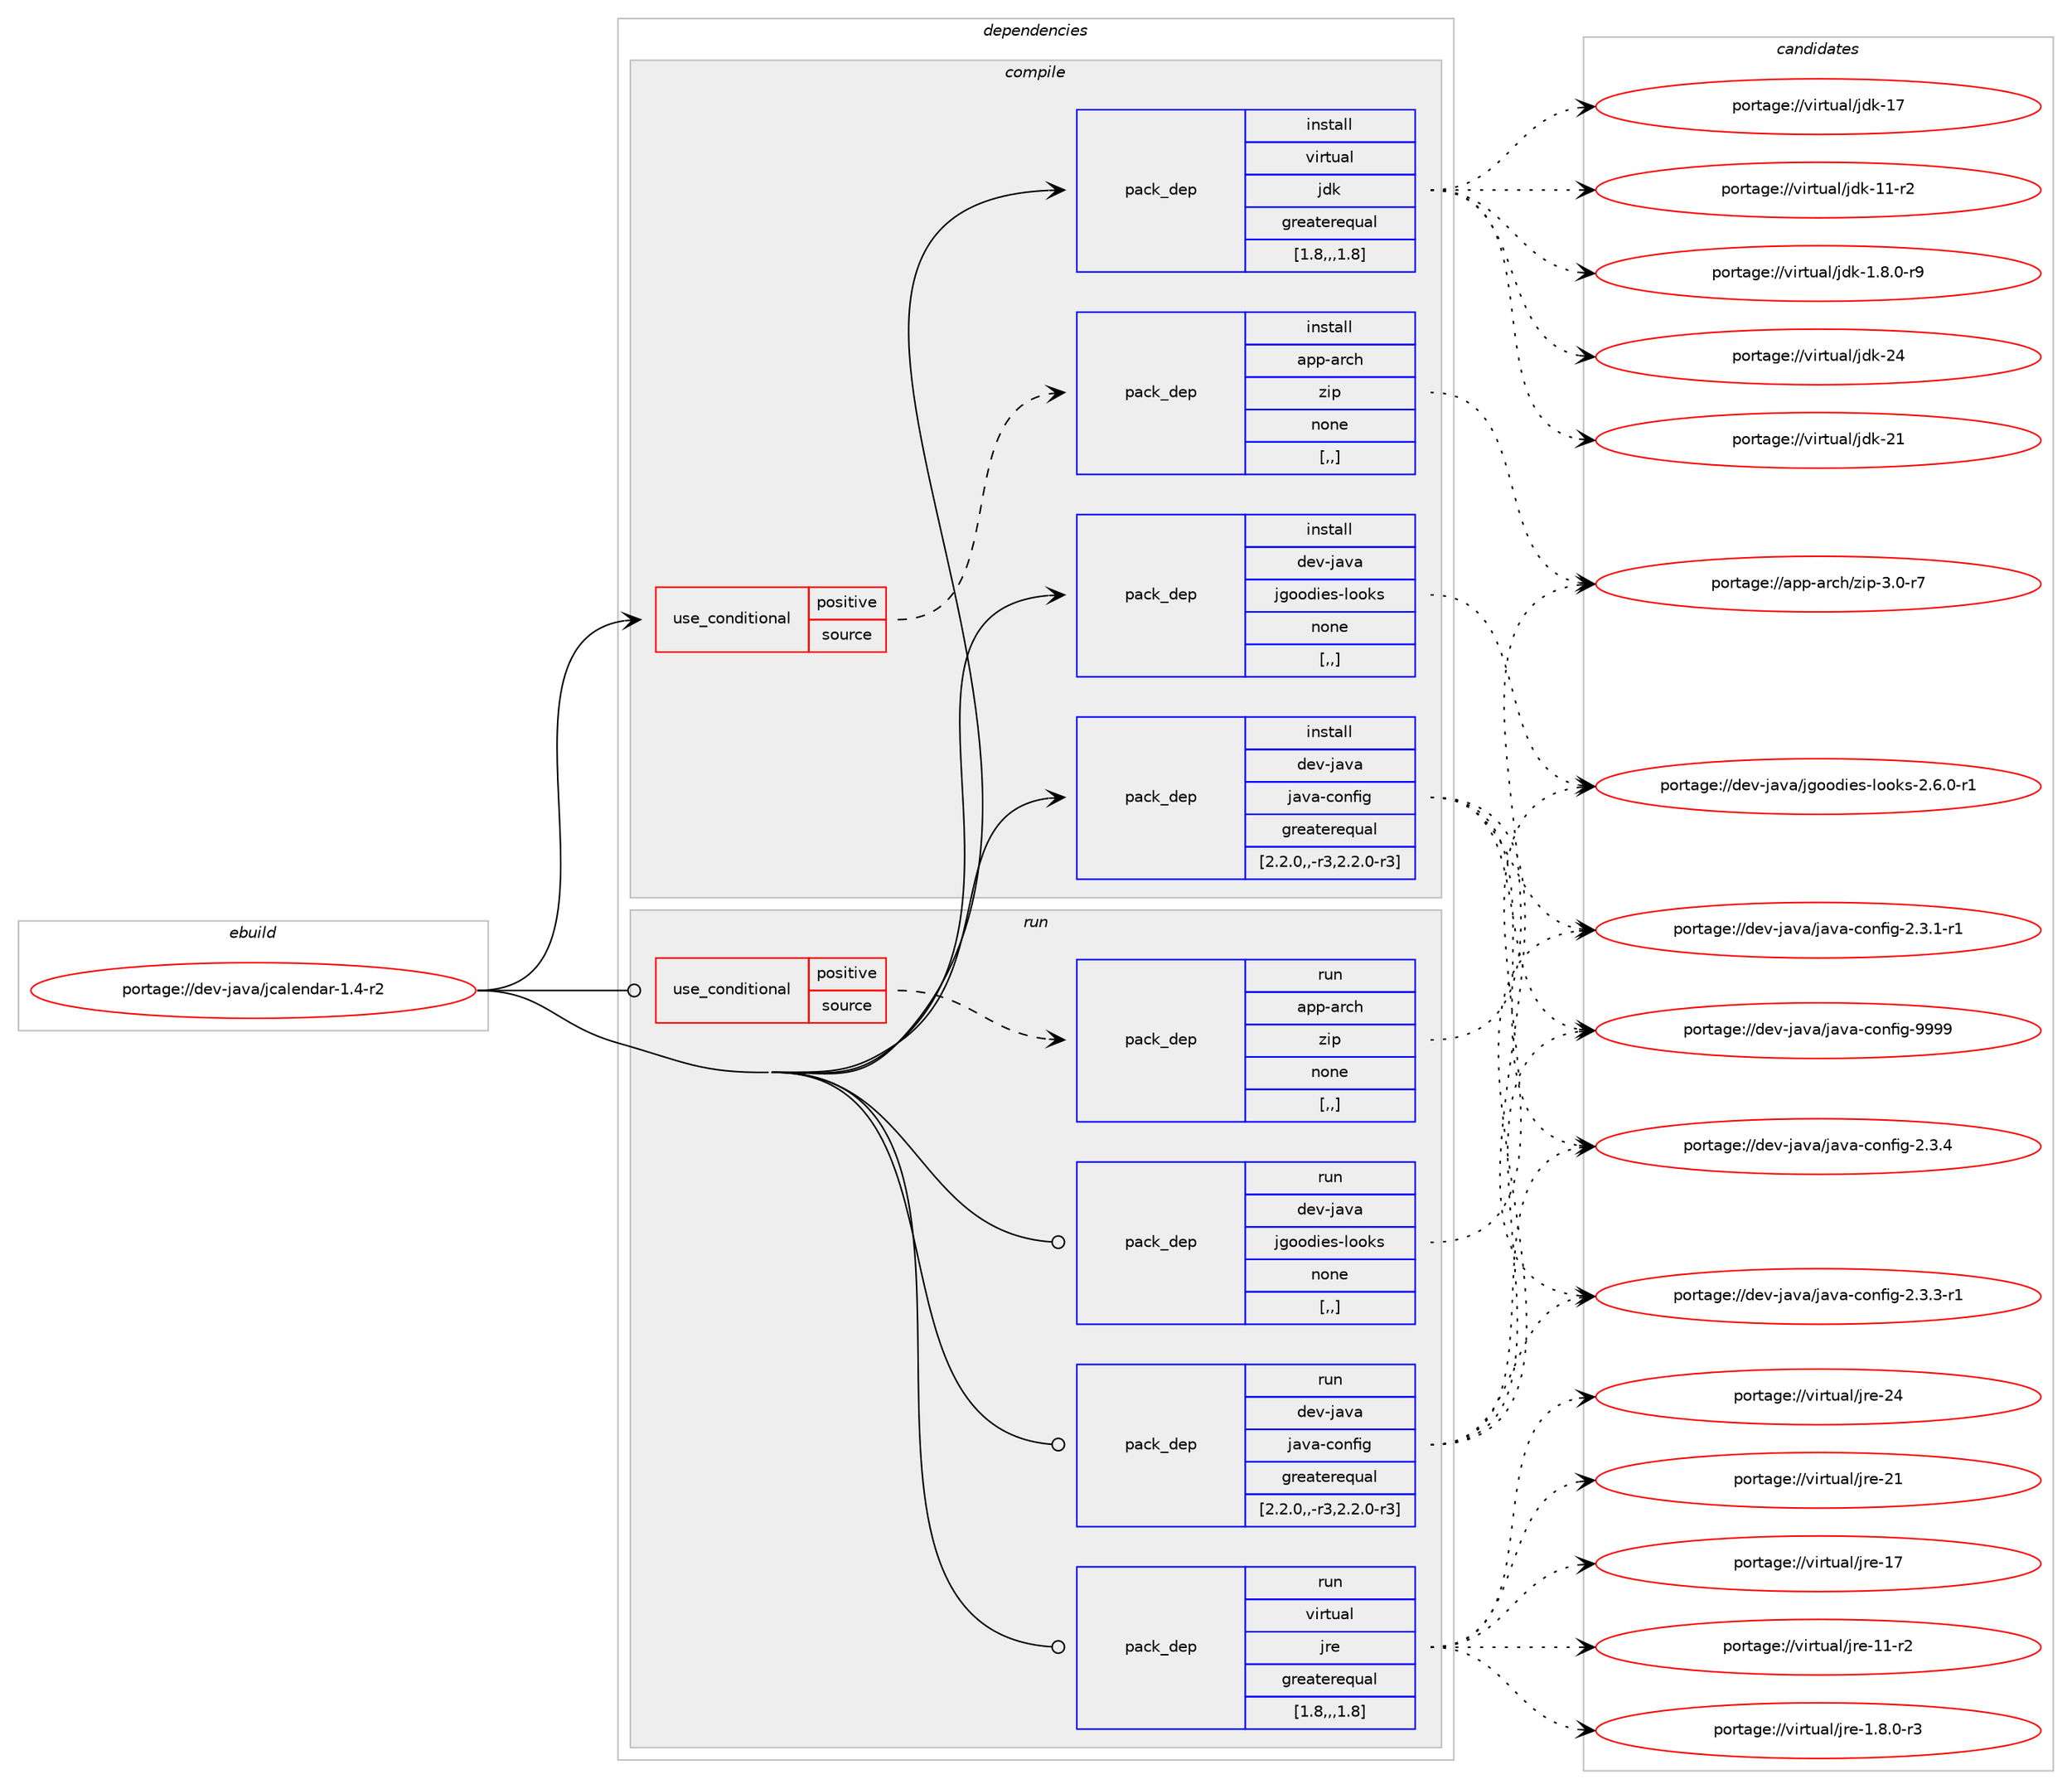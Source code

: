 digraph prolog {

# *************
# Graph options
# *************

newrank=true;
concentrate=true;
compound=true;
graph [rankdir=LR,fontname=Helvetica,fontsize=10,ranksep=1.5];#, ranksep=2.5, nodesep=0.2];
edge  [arrowhead=vee];
node  [fontname=Helvetica,fontsize=10];

# **********
# The ebuild
# **********

subgraph cluster_leftcol {
color=gray;
label=<<i>ebuild</i>>;
id [label="portage://dev-java/jcalendar-1.4-r2", color=red, width=4, href="../dev-java/jcalendar-1.4-r2.svg"];
}

# ****************
# The dependencies
# ****************

subgraph cluster_midcol {
color=gray;
label=<<i>dependencies</i>>;
subgraph cluster_compile {
fillcolor="#eeeeee";
style=filled;
label=<<i>compile</i>>;
subgraph cond22040 {
dependency95158 [label=<<TABLE BORDER="0" CELLBORDER="1" CELLSPACING="0" CELLPADDING="4"><TR><TD ROWSPAN="3" CELLPADDING="10">use_conditional</TD></TR><TR><TD>positive</TD></TR><TR><TD>source</TD></TR></TABLE>>, shape=none, color=red];
subgraph pack72060 {
dependency95159 [label=<<TABLE BORDER="0" CELLBORDER="1" CELLSPACING="0" CELLPADDING="4" WIDTH="220"><TR><TD ROWSPAN="6" CELLPADDING="30">pack_dep</TD></TR><TR><TD WIDTH="110">install</TD></TR><TR><TD>app-arch</TD></TR><TR><TD>zip</TD></TR><TR><TD>none</TD></TR><TR><TD>[,,]</TD></TR></TABLE>>, shape=none, color=blue];
}
dependency95158:e -> dependency95159:w [weight=20,style="dashed",arrowhead="vee"];
}
id:e -> dependency95158:w [weight=20,style="solid",arrowhead="vee"];
subgraph pack72061 {
dependency95160 [label=<<TABLE BORDER="0" CELLBORDER="1" CELLSPACING="0" CELLPADDING="4" WIDTH="220"><TR><TD ROWSPAN="6" CELLPADDING="30">pack_dep</TD></TR><TR><TD WIDTH="110">install</TD></TR><TR><TD>dev-java</TD></TR><TR><TD>java-config</TD></TR><TR><TD>greaterequal</TD></TR><TR><TD>[2.2.0,,-r3,2.2.0-r3]</TD></TR></TABLE>>, shape=none, color=blue];
}
id:e -> dependency95160:w [weight=20,style="solid",arrowhead="vee"];
subgraph pack72062 {
dependency95161 [label=<<TABLE BORDER="0" CELLBORDER="1" CELLSPACING="0" CELLPADDING="4" WIDTH="220"><TR><TD ROWSPAN="6" CELLPADDING="30">pack_dep</TD></TR><TR><TD WIDTH="110">install</TD></TR><TR><TD>dev-java</TD></TR><TR><TD>jgoodies-looks</TD></TR><TR><TD>none</TD></TR><TR><TD>[,,]</TD></TR></TABLE>>, shape=none, color=blue];
}
id:e -> dependency95161:w [weight=20,style="solid",arrowhead="vee"];
subgraph pack72063 {
dependency95162 [label=<<TABLE BORDER="0" CELLBORDER="1" CELLSPACING="0" CELLPADDING="4" WIDTH="220"><TR><TD ROWSPAN="6" CELLPADDING="30">pack_dep</TD></TR><TR><TD WIDTH="110">install</TD></TR><TR><TD>virtual</TD></TR><TR><TD>jdk</TD></TR><TR><TD>greaterequal</TD></TR><TR><TD>[1.8,,,1.8]</TD></TR></TABLE>>, shape=none, color=blue];
}
id:e -> dependency95162:w [weight=20,style="solid",arrowhead="vee"];
}
subgraph cluster_compileandrun {
fillcolor="#eeeeee";
style=filled;
label=<<i>compile and run</i>>;
}
subgraph cluster_run {
fillcolor="#eeeeee";
style=filled;
label=<<i>run</i>>;
subgraph cond22041 {
dependency95163 [label=<<TABLE BORDER="0" CELLBORDER="1" CELLSPACING="0" CELLPADDING="4"><TR><TD ROWSPAN="3" CELLPADDING="10">use_conditional</TD></TR><TR><TD>positive</TD></TR><TR><TD>source</TD></TR></TABLE>>, shape=none, color=red];
subgraph pack72064 {
dependency95164 [label=<<TABLE BORDER="0" CELLBORDER="1" CELLSPACING="0" CELLPADDING="4" WIDTH="220"><TR><TD ROWSPAN="6" CELLPADDING="30">pack_dep</TD></TR><TR><TD WIDTH="110">run</TD></TR><TR><TD>app-arch</TD></TR><TR><TD>zip</TD></TR><TR><TD>none</TD></TR><TR><TD>[,,]</TD></TR></TABLE>>, shape=none, color=blue];
}
dependency95163:e -> dependency95164:w [weight=20,style="dashed",arrowhead="vee"];
}
id:e -> dependency95163:w [weight=20,style="solid",arrowhead="odot"];
subgraph pack72065 {
dependency95165 [label=<<TABLE BORDER="0" CELLBORDER="1" CELLSPACING="0" CELLPADDING="4" WIDTH="220"><TR><TD ROWSPAN="6" CELLPADDING="30">pack_dep</TD></TR><TR><TD WIDTH="110">run</TD></TR><TR><TD>dev-java</TD></TR><TR><TD>java-config</TD></TR><TR><TD>greaterequal</TD></TR><TR><TD>[2.2.0,,-r3,2.2.0-r3]</TD></TR></TABLE>>, shape=none, color=blue];
}
id:e -> dependency95165:w [weight=20,style="solid",arrowhead="odot"];
subgraph pack72066 {
dependency95166 [label=<<TABLE BORDER="0" CELLBORDER="1" CELLSPACING="0" CELLPADDING="4" WIDTH="220"><TR><TD ROWSPAN="6" CELLPADDING="30">pack_dep</TD></TR><TR><TD WIDTH="110">run</TD></TR><TR><TD>dev-java</TD></TR><TR><TD>jgoodies-looks</TD></TR><TR><TD>none</TD></TR><TR><TD>[,,]</TD></TR></TABLE>>, shape=none, color=blue];
}
id:e -> dependency95166:w [weight=20,style="solid",arrowhead="odot"];
subgraph pack72067 {
dependency95167 [label=<<TABLE BORDER="0" CELLBORDER="1" CELLSPACING="0" CELLPADDING="4" WIDTH="220"><TR><TD ROWSPAN="6" CELLPADDING="30">pack_dep</TD></TR><TR><TD WIDTH="110">run</TD></TR><TR><TD>virtual</TD></TR><TR><TD>jre</TD></TR><TR><TD>greaterequal</TD></TR><TR><TD>[1.8,,,1.8]</TD></TR></TABLE>>, shape=none, color=blue];
}
id:e -> dependency95167:w [weight=20,style="solid",arrowhead="odot"];
}
}

# **************
# The candidates
# **************

subgraph cluster_choices {
rank=same;
color=gray;
label=<<i>candidates</i>>;

subgraph choice72060 {
color=black;
nodesep=1;
choice9711211245971149910447122105112455146484511455 [label="portage://app-arch/zip-3.0-r7", color=red, width=4,href="../app-arch/zip-3.0-r7.svg"];
dependency95159:e -> choice9711211245971149910447122105112455146484511455:w [style=dotted,weight="100"];
}
subgraph choice72061 {
color=black;
nodesep=1;
choice10010111845106971189747106971189745991111101021051034557575757 [label="portage://dev-java/java-config-9999", color=red, width=4,href="../dev-java/java-config-9999.svg"];
choice1001011184510697118974710697118974599111110102105103455046514652 [label="portage://dev-java/java-config-2.3.4", color=red, width=4,href="../dev-java/java-config-2.3.4.svg"];
choice10010111845106971189747106971189745991111101021051034550465146514511449 [label="portage://dev-java/java-config-2.3.3-r1", color=red, width=4,href="../dev-java/java-config-2.3.3-r1.svg"];
choice10010111845106971189747106971189745991111101021051034550465146494511449 [label="portage://dev-java/java-config-2.3.1-r1", color=red, width=4,href="../dev-java/java-config-2.3.1-r1.svg"];
dependency95160:e -> choice10010111845106971189747106971189745991111101021051034557575757:w [style=dotted,weight="100"];
dependency95160:e -> choice1001011184510697118974710697118974599111110102105103455046514652:w [style=dotted,weight="100"];
dependency95160:e -> choice10010111845106971189747106971189745991111101021051034550465146514511449:w [style=dotted,weight="100"];
dependency95160:e -> choice10010111845106971189747106971189745991111101021051034550465146494511449:w [style=dotted,weight="100"];
}
subgraph choice72062 {
color=black;
nodesep=1;
choice10010111845106971189747106103111111100105101115451081111111071154550465446484511449 [label="portage://dev-java/jgoodies-looks-2.6.0-r1", color=red, width=4,href="../dev-java/jgoodies-looks-2.6.0-r1.svg"];
dependency95161:e -> choice10010111845106971189747106103111111100105101115451081111111071154550465446484511449:w [style=dotted,weight="100"];
}
subgraph choice72063 {
color=black;
nodesep=1;
choice1181051141161179710847106100107455052 [label="portage://virtual/jdk-24", color=red, width=4,href="../virtual/jdk-24.svg"];
choice1181051141161179710847106100107455049 [label="portage://virtual/jdk-21", color=red, width=4,href="../virtual/jdk-21.svg"];
choice1181051141161179710847106100107454955 [label="portage://virtual/jdk-17", color=red, width=4,href="../virtual/jdk-17.svg"];
choice11810511411611797108471061001074549494511450 [label="portage://virtual/jdk-11-r2", color=red, width=4,href="../virtual/jdk-11-r2.svg"];
choice11810511411611797108471061001074549465646484511457 [label="portage://virtual/jdk-1.8.0-r9", color=red, width=4,href="../virtual/jdk-1.8.0-r9.svg"];
dependency95162:e -> choice1181051141161179710847106100107455052:w [style=dotted,weight="100"];
dependency95162:e -> choice1181051141161179710847106100107455049:w [style=dotted,weight="100"];
dependency95162:e -> choice1181051141161179710847106100107454955:w [style=dotted,weight="100"];
dependency95162:e -> choice11810511411611797108471061001074549494511450:w [style=dotted,weight="100"];
dependency95162:e -> choice11810511411611797108471061001074549465646484511457:w [style=dotted,weight="100"];
}
subgraph choice72064 {
color=black;
nodesep=1;
choice9711211245971149910447122105112455146484511455 [label="portage://app-arch/zip-3.0-r7", color=red, width=4,href="../app-arch/zip-3.0-r7.svg"];
dependency95164:e -> choice9711211245971149910447122105112455146484511455:w [style=dotted,weight="100"];
}
subgraph choice72065 {
color=black;
nodesep=1;
choice10010111845106971189747106971189745991111101021051034557575757 [label="portage://dev-java/java-config-9999", color=red, width=4,href="../dev-java/java-config-9999.svg"];
choice1001011184510697118974710697118974599111110102105103455046514652 [label="portage://dev-java/java-config-2.3.4", color=red, width=4,href="../dev-java/java-config-2.3.4.svg"];
choice10010111845106971189747106971189745991111101021051034550465146514511449 [label="portage://dev-java/java-config-2.3.3-r1", color=red, width=4,href="../dev-java/java-config-2.3.3-r1.svg"];
choice10010111845106971189747106971189745991111101021051034550465146494511449 [label="portage://dev-java/java-config-2.3.1-r1", color=red, width=4,href="../dev-java/java-config-2.3.1-r1.svg"];
dependency95165:e -> choice10010111845106971189747106971189745991111101021051034557575757:w [style=dotted,weight="100"];
dependency95165:e -> choice1001011184510697118974710697118974599111110102105103455046514652:w [style=dotted,weight="100"];
dependency95165:e -> choice10010111845106971189747106971189745991111101021051034550465146514511449:w [style=dotted,weight="100"];
dependency95165:e -> choice10010111845106971189747106971189745991111101021051034550465146494511449:w [style=dotted,weight="100"];
}
subgraph choice72066 {
color=black;
nodesep=1;
choice10010111845106971189747106103111111100105101115451081111111071154550465446484511449 [label="portage://dev-java/jgoodies-looks-2.6.0-r1", color=red, width=4,href="../dev-java/jgoodies-looks-2.6.0-r1.svg"];
dependency95166:e -> choice10010111845106971189747106103111111100105101115451081111111071154550465446484511449:w [style=dotted,weight="100"];
}
subgraph choice72067 {
color=black;
nodesep=1;
choice1181051141161179710847106114101455052 [label="portage://virtual/jre-24", color=red, width=4,href="../virtual/jre-24.svg"];
choice1181051141161179710847106114101455049 [label="portage://virtual/jre-21", color=red, width=4,href="../virtual/jre-21.svg"];
choice1181051141161179710847106114101454955 [label="portage://virtual/jre-17", color=red, width=4,href="../virtual/jre-17.svg"];
choice11810511411611797108471061141014549494511450 [label="portage://virtual/jre-11-r2", color=red, width=4,href="../virtual/jre-11-r2.svg"];
choice11810511411611797108471061141014549465646484511451 [label="portage://virtual/jre-1.8.0-r3", color=red, width=4,href="../virtual/jre-1.8.0-r3.svg"];
dependency95167:e -> choice1181051141161179710847106114101455052:w [style=dotted,weight="100"];
dependency95167:e -> choice1181051141161179710847106114101455049:w [style=dotted,weight="100"];
dependency95167:e -> choice1181051141161179710847106114101454955:w [style=dotted,weight="100"];
dependency95167:e -> choice11810511411611797108471061141014549494511450:w [style=dotted,weight="100"];
dependency95167:e -> choice11810511411611797108471061141014549465646484511451:w [style=dotted,weight="100"];
}
}

}
